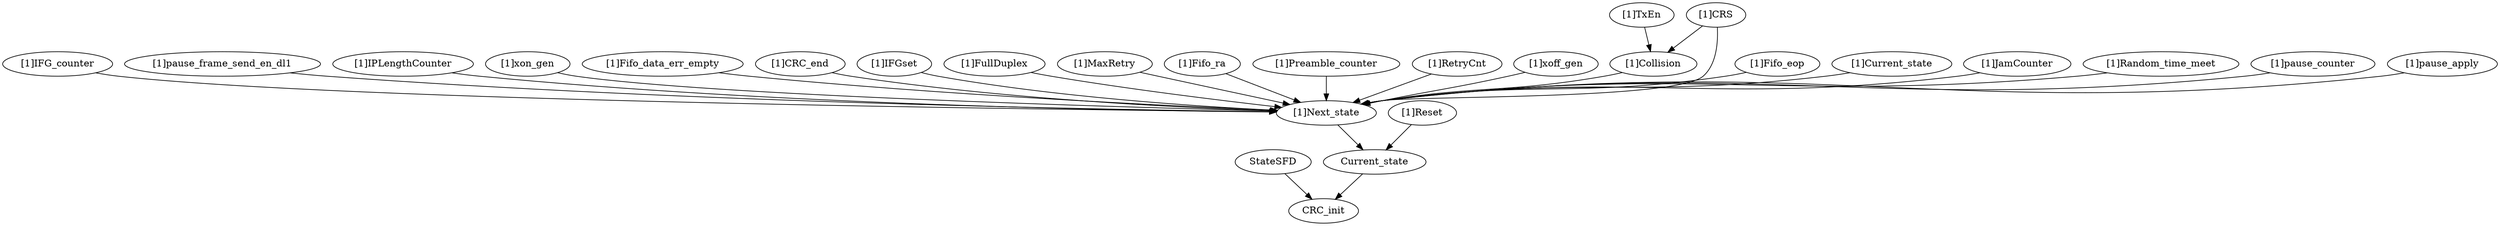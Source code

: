 strict digraph "" {
	StateSFD	 [complexity=2,
		importance=0.027177492013,
		rank=0.0135887460065];
	CRC_init	 [complexity=0,
		importance=0.00937311804167,
		rank=0.0];
	StateSFD -> CRC_init;
	"[1]IFG_counter"	 [complexity=11,
		importance=0.525751592454,
		rank=0.047795599314];
	"[1]Next_state"	 [complexity=4,
		importance=0.127846507974,
		rank=0.0319616269936];
	"[1]IFG_counter" -> "[1]Next_state";
	Current_state	 [complexity=2,
		importance=0.0350339323581,
		rank=0.017516966179];
	Current_state -> CRC_init;
	"[1]pause_frame_send_en_dl1"	 [complexity=15,
		importance=0.524155220281,
		rank=0.0349436813521];
	"[1]pause_frame_send_en_dl1" -> "[1]Next_state";
	"[1]IPLengthCounter"	 [complexity=8,
		importance=0.907116385833,
		rank=0.113389548229];
	"[1]IPLengthCounter" -> "[1]Next_state";
	"[1]xon_gen"	 [complexity=15,
		importance=0.519817287826,
		rank=0.0346544858551];
	"[1]xon_gen" -> "[1]Next_state";
	"[1]Fifo_data_err_empty"	 [complexity=5,
		importance=0.519817287826,
		rank=0.103963457565];
	"[1]Fifo_data_err_empty" -> "[1]Next_state";
	"[1]CRC_end"	 [complexity=5,
		importance=0.264124271878,
		rank=0.0528248543756];
	"[1]CRC_end" -> "[1]Next_state";
	"[1]Next_state" -> Current_state;
	"[1]IFGset"	 [complexity=11,
		importance=0.519817287826,
		rank=0.0472561170751];
	"[1]IFGset" -> "[1]Next_state";
	"[1]FullDuplex"	 [complexity=41,
		importance=5.1222915749,
		rank=0.124933940851];
	"[1]FullDuplex" -> "[1]Next_state";
	"[1]MaxRetry"	 [complexity=9,
		importance=0.647663795801,
		rank=0.0719626439779];
	"[1]MaxRetry" -> "[1]Next_state";
	"[1]Fifo_ra"	 [complexity=12,
		importance=0.519817287826,
		rank=0.0433181073189];
	"[1]Fifo_ra" -> "[1]Next_state";
	"[1]Preamble_counter"	 [complexity=9,
		importance=0.523409524971,
		rank=0.0581566138857];
	"[1]Preamble_counter" -> "[1]Next_state";
	"[1]RetryCnt"	 [complexity=9,
		importance=0.661521535654,
		rank=0.0735023928505];
	"[1]RetryCnt" -> "[1]Next_state";
	"[1]xoff_gen"	 [complexity=15,
		importance=0.519817287826,
		rank=0.0346544858551];
	"[1]xoff_gen" -> "[1]Next_state";
	"[1]TxEn"	 [complexity=22,
		importance=2.46365334089,
		rank=0.111984242768];
	"[1]Collision"	 [complexity=19,
		importance=2.4464284173,
		rank=0.128759390384];
	"[1]TxEn" -> "[1]Collision";
	"[1]Fifo_eop"	 [complexity=9,
		importance=1.1590498277,
		rank=0.128783314189];
	"[1]Fifo_eop" -> "[1]Next_state";
	"[1]Current_state"	 [complexity=29,
		importance=6.79215261891,
		rank=0.234212159273];
	"[1]Current_state" -> "[1]Next_state";
	"[1]JamCounter"	 [complexity=7,
		importance=0.394999365197,
		rank=0.0564284807425];
	"[1]JamCounter" -> "[1]Next_state";
	"[1]Random_time_meet"	 [complexity=5,
		importance=0.264124271878,
		rank=0.0528248543756];
	"[1]Random_time_meet" -> "[1]Next_state";
	"[1]Reset"	 [complexity=3,
		importance=0.0784991206458,
		rank=0.0261663735486];
	"[1]Reset" -> Current_state;
	"[1]Collision" -> "[1]Next_state";
	"[1]pause_counter"	 [complexity=5,
		importance=0.270058576506,
		rank=0.0540117153012];
	"[1]pause_counter" -> "[1]Next_state";
	"[1]pause_apply"	 [complexity=5,
		importance=0.391970779852,
		rank=0.0783941559704];
	"[1]pause_apply" -> "[1]Next_state";
	"[1]CRS"	 [complexity=22,
		importance=2.45485967323,
		rank=0.111584530601];
	"[1]CRS" -> "[1]Next_state";
	"[1]CRS" -> "[1]Collision";
}
